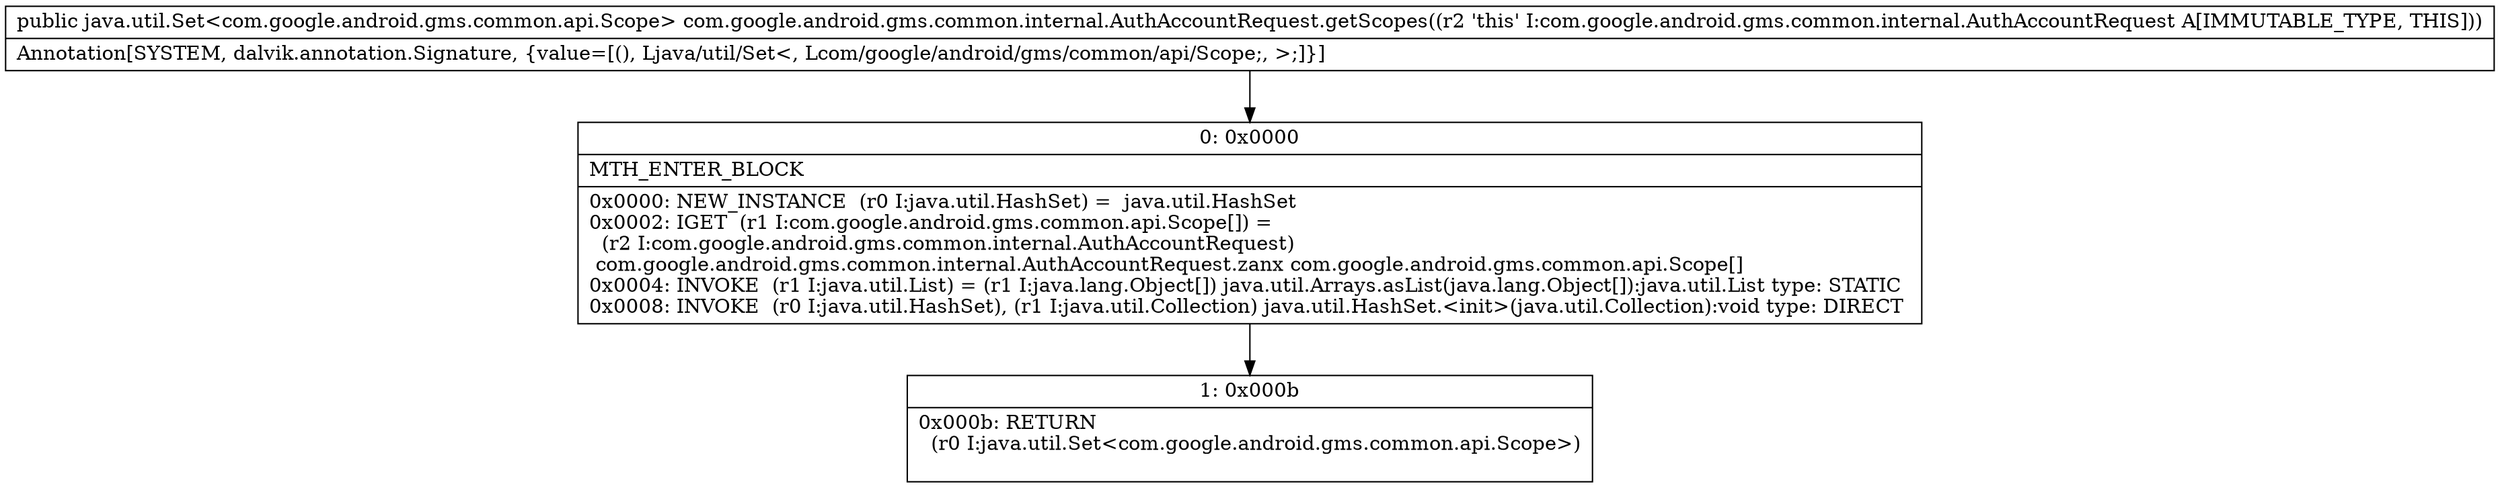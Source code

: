 digraph "CFG forcom.google.android.gms.common.internal.AuthAccountRequest.getScopes()Ljava\/util\/Set;" {
Node_0 [shape=record,label="{0\:\ 0x0000|MTH_ENTER_BLOCK\l|0x0000: NEW_INSTANCE  (r0 I:java.util.HashSet) =  java.util.HashSet \l0x0002: IGET  (r1 I:com.google.android.gms.common.api.Scope[]) = \l  (r2 I:com.google.android.gms.common.internal.AuthAccountRequest)\l com.google.android.gms.common.internal.AuthAccountRequest.zanx com.google.android.gms.common.api.Scope[] \l0x0004: INVOKE  (r1 I:java.util.List) = (r1 I:java.lang.Object[]) java.util.Arrays.asList(java.lang.Object[]):java.util.List type: STATIC \l0x0008: INVOKE  (r0 I:java.util.HashSet), (r1 I:java.util.Collection) java.util.HashSet.\<init\>(java.util.Collection):void type: DIRECT \l}"];
Node_1 [shape=record,label="{1\:\ 0x000b|0x000b: RETURN  \l  (r0 I:java.util.Set\<com.google.android.gms.common.api.Scope\>)\l \l}"];
MethodNode[shape=record,label="{public java.util.Set\<com.google.android.gms.common.api.Scope\> com.google.android.gms.common.internal.AuthAccountRequest.getScopes((r2 'this' I:com.google.android.gms.common.internal.AuthAccountRequest A[IMMUTABLE_TYPE, THIS]))  | Annotation[SYSTEM, dalvik.annotation.Signature, \{value=[(), Ljava\/util\/Set\<, Lcom\/google\/android\/gms\/common\/api\/Scope;, \>;]\}]\l}"];
MethodNode -> Node_0;
Node_0 -> Node_1;
}

